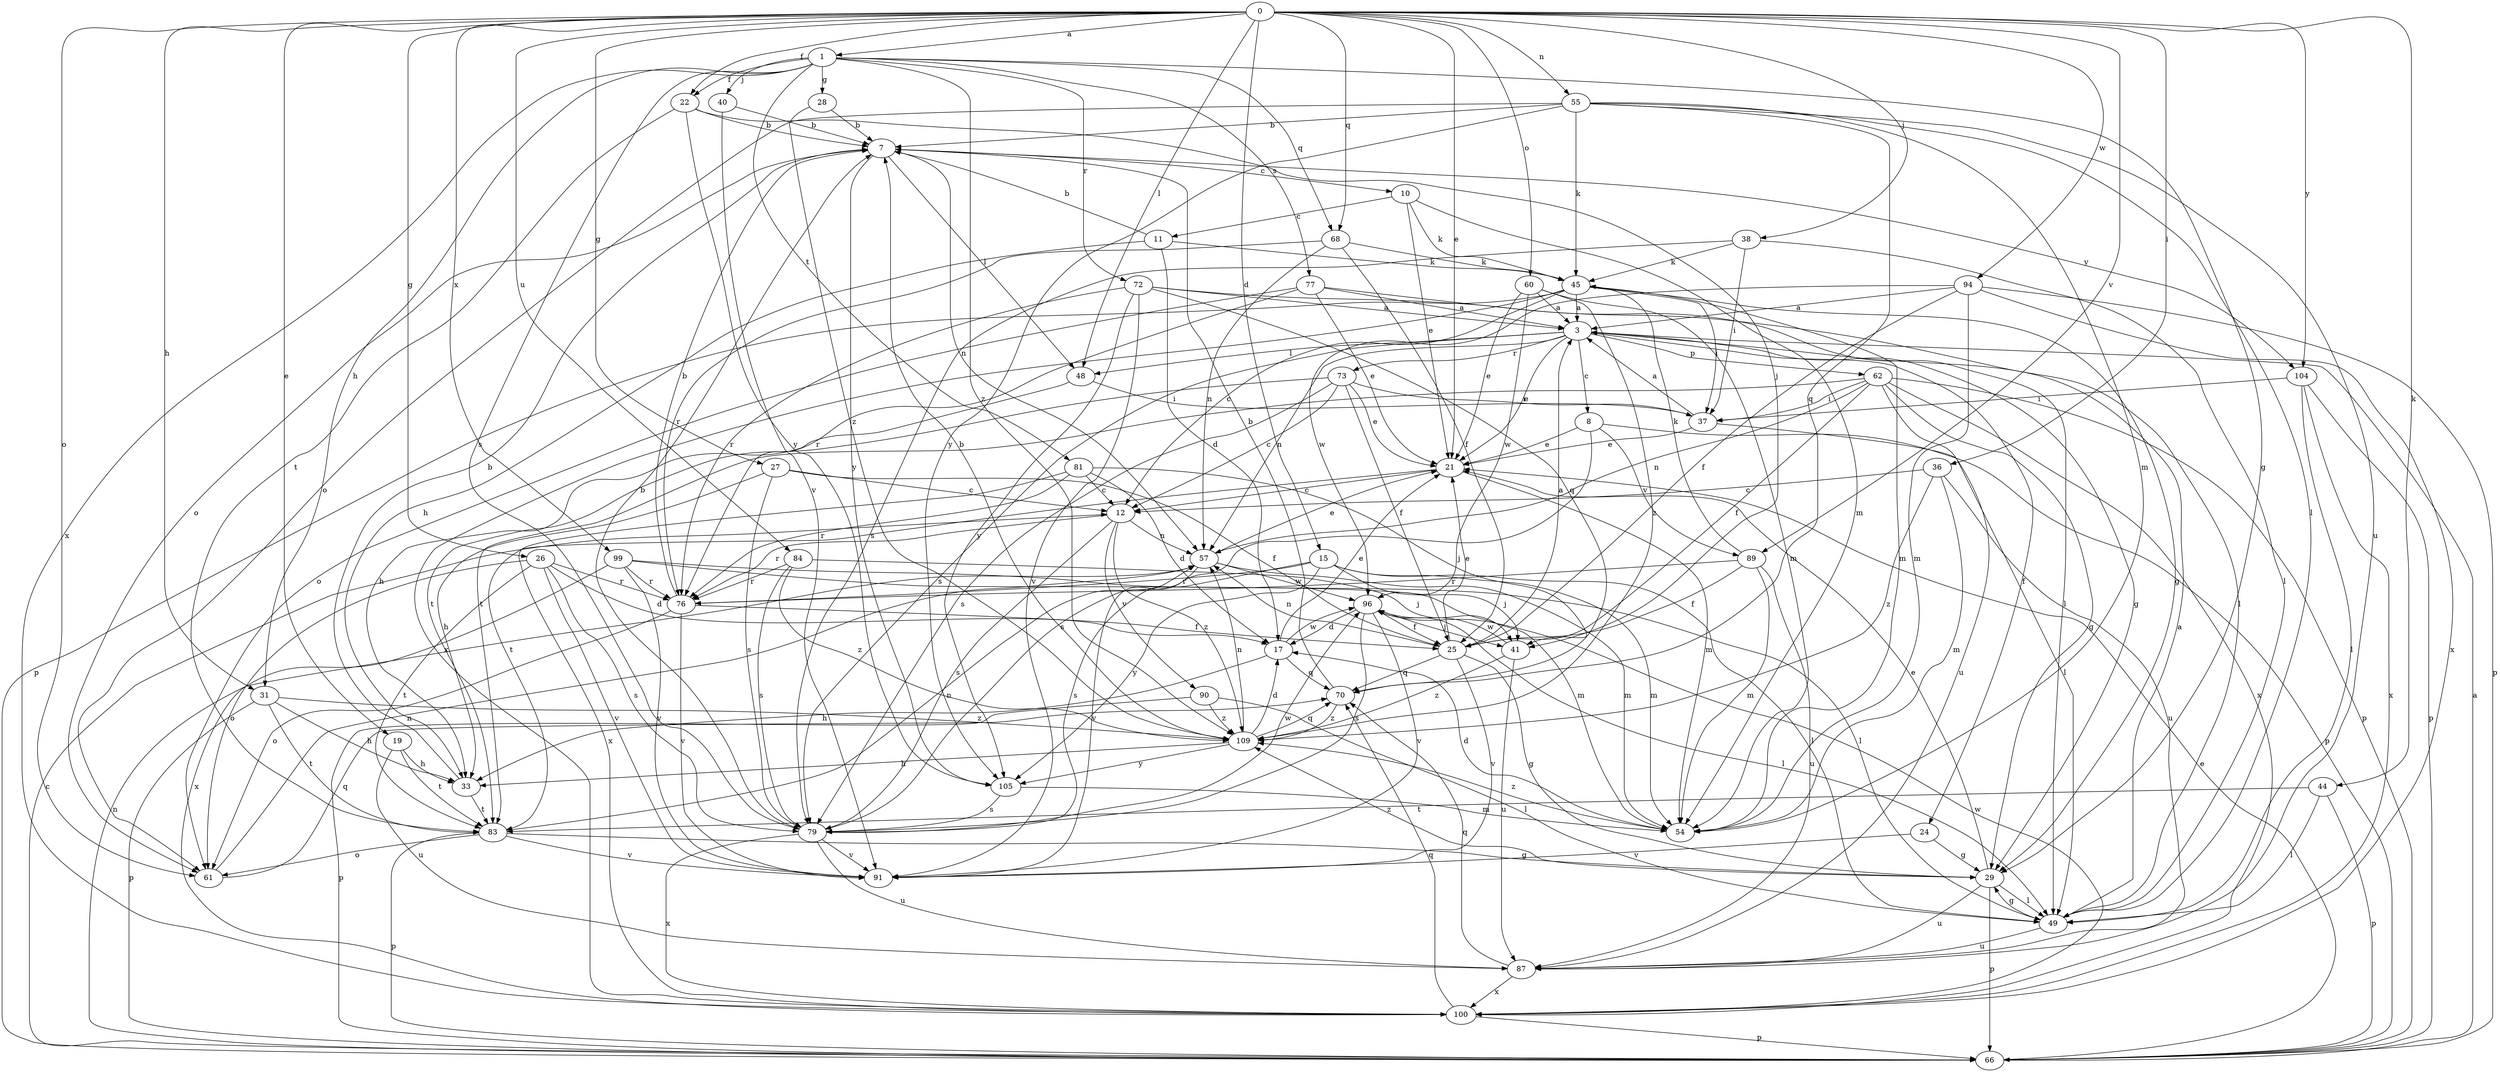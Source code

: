 strict digraph  {
0;
1;
3;
7;
8;
10;
11;
12;
15;
17;
19;
21;
22;
24;
25;
26;
27;
28;
29;
31;
33;
36;
37;
38;
40;
41;
44;
45;
48;
49;
54;
55;
57;
60;
61;
62;
66;
68;
70;
72;
73;
76;
77;
79;
81;
83;
84;
87;
89;
90;
91;
94;
96;
99;
100;
104;
105;
109;
0 -> 1  [label=a];
0 -> 15  [label=d];
0 -> 19  [label=e];
0 -> 21  [label=e];
0 -> 22  [label=f];
0 -> 26  [label=g];
0 -> 27  [label=g];
0 -> 31  [label=h];
0 -> 36  [label=i];
0 -> 38  [label=j];
0 -> 44  [label=k];
0 -> 48  [label=l];
0 -> 55  [label=n];
0 -> 60  [label=o];
0 -> 61  [label=o];
0 -> 68  [label=q];
0 -> 84  [label=u];
0 -> 89  [label=v];
0 -> 94  [label=w];
0 -> 99  [label=x];
0 -> 104  [label=y];
1 -> 22  [label=f];
1 -> 28  [label=g];
1 -> 29  [label=g];
1 -> 31  [label=h];
1 -> 40  [label=j];
1 -> 68  [label=q];
1 -> 72  [label=r];
1 -> 77  [label=s];
1 -> 79  [label=s];
1 -> 81  [label=t];
1 -> 100  [label=x];
1 -> 109  [label=z];
3 -> 8  [label=c];
3 -> 21  [label=e];
3 -> 24  [label=f];
3 -> 29  [label=g];
3 -> 48  [label=l];
3 -> 57  [label=n];
3 -> 62  [label=p];
3 -> 73  [label=r];
3 -> 79  [label=s];
7 -> 10  [label=c];
7 -> 48  [label=l];
7 -> 57  [label=n];
7 -> 61  [label=o];
7 -> 104  [label=y];
7 -> 105  [label=y];
8 -> 21  [label=e];
8 -> 66  [label=p];
8 -> 79  [label=s];
8 -> 89  [label=v];
10 -> 11  [label=c];
10 -> 21  [label=e];
10 -> 45  [label=k];
10 -> 54  [label=m];
11 -> 7  [label=b];
11 -> 17  [label=d];
11 -> 33  [label=h];
11 -> 45  [label=k];
12 -> 57  [label=n];
12 -> 76  [label=r];
12 -> 79  [label=s];
12 -> 90  [label=v];
12 -> 109  [label=z];
15 -> 41  [label=j];
15 -> 49  [label=l];
15 -> 54  [label=m];
15 -> 76  [label=r];
15 -> 79  [label=s];
15 -> 105  [label=y];
17 -> 21  [label=e];
17 -> 33  [label=h];
17 -> 70  [label=q];
17 -> 96  [label=w];
19 -> 33  [label=h];
19 -> 83  [label=t];
19 -> 87  [label=u];
21 -> 12  [label=c];
21 -> 54  [label=m];
21 -> 83  [label=t];
22 -> 7  [label=b];
22 -> 41  [label=j];
22 -> 83  [label=t];
22 -> 105  [label=y];
24 -> 29  [label=g];
24 -> 91  [label=v];
25 -> 3  [label=a];
25 -> 21  [label=e];
25 -> 29  [label=g];
25 -> 57  [label=n];
25 -> 70  [label=q];
25 -> 91  [label=v];
26 -> 17  [label=d];
26 -> 61  [label=o];
26 -> 76  [label=r];
26 -> 79  [label=s];
26 -> 83  [label=t];
26 -> 91  [label=v];
27 -> 12  [label=c];
27 -> 25  [label=f];
27 -> 33  [label=h];
27 -> 79  [label=s];
28 -> 7  [label=b];
28 -> 109  [label=z];
29 -> 21  [label=e];
29 -> 49  [label=l];
29 -> 66  [label=p];
29 -> 87  [label=u];
29 -> 109  [label=z];
31 -> 33  [label=h];
31 -> 66  [label=p];
31 -> 83  [label=t];
31 -> 109  [label=z];
33 -> 7  [label=b];
33 -> 83  [label=t];
36 -> 12  [label=c];
36 -> 54  [label=m];
36 -> 87  [label=u];
36 -> 109  [label=z];
37 -> 3  [label=a];
37 -> 21  [label=e];
37 -> 49  [label=l];
38 -> 37  [label=i];
38 -> 45  [label=k];
38 -> 49  [label=l];
38 -> 79  [label=s];
40 -> 7  [label=b];
40 -> 91  [label=v];
41 -> 87  [label=u];
41 -> 96  [label=w];
41 -> 109  [label=z];
44 -> 49  [label=l];
44 -> 66  [label=p];
44 -> 83  [label=t];
45 -> 3  [label=a];
45 -> 12  [label=c];
45 -> 29  [label=g];
45 -> 37  [label=i];
45 -> 54  [label=m];
45 -> 66  [label=p];
45 -> 100  [label=x];
48 -> 33  [label=h];
48 -> 37  [label=i];
49 -> 3  [label=a];
49 -> 29  [label=g];
49 -> 87  [label=u];
54 -> 17  [label=d];
54 -> 109  [label=z];
55 -> 7  [label=b];
55 -> 45  [label=k];
55 -> 49  [label=l];
55 -> 54  [label=m];
55 -> 61  [label=o];
55 -> 70  [label=q];
55 -> 87  [label=u];
55 -> 105  [label=y];
57 -> 21  [label=e];
57 -> 54  [label=m];
57 -> 91  [label=v];
57 -> 96  [label=w];
60 -> 3  [label=a];
60 -> 21  [label=e];
60 -> 54  [label=m];
60 -> 96  [label=w];
60 -> 109  [label=z];
61 -> 57  [label=n];
61 -> 70  [label=q];
62 -> 25  [label=f];
62 -> 29  [label=g];
62 -> 37  [label=i];
62 -> 57  [label=n];
62 -> 66  [label=p];
62 -> 83  [label=t];
62 -> 87  [label=u];
62 -> 100  [label=x];
66 -> 3  [label=a];
66 -> 12  [label=c];
66 -> 21  [label=e];
66 -> 57  [label=n];
68 -> 25  [label=f];
68 -> 45  [label=k];
68 -> 57  [label=n];
68 -> 76  [label=r];
70 -> 7  [label=b];
70 -> 109  [label=z];
72 -> 3  [label=a];
72 -> 49  [label=l];
72 -> 70  [label=q];
72 -> 76  [label=r];
72 -> 91  [label=v];
72 -> 105  [label=y];
73 -> 12  [label=c];
73 -> 21  [label=e];
73 -> 25  [label=f];
73 -> 37  [label=i];
73 -> 79  [label=s];
73 -> 83  [label=t];
76 -> 7  [label=b];
76 -> 25  [label=f];
76 -> 61  [label=o];
76 -> 91  [label=v];
77 -> 3  [label=a];
77 -> 21  [label=e];
77 -> 49  [label=l];
77 -> 61  [label=o];
77 -> 76  [label=r];
79 -> 7  [label=b];
79 -> 87  [label=u];
79 -> 91  [label=v];
79 -> 96  [label=w];
79 -> 100  [label=x];
81 -> 12  [label=c];
81 -> 17  [label=d];
81 -> 41  [label=j];
81 -> 76  [label=r];
81 -> 100  [label=x];
83 -> 29  [label=g];
83 -> 57  [label=n];
83 -> 61  [label=o];
83 -> 66  [label=p];
83 -> 91  [label=v];
84 -> 41  [label=j];
84 -> 76  [label=r];
84 -> 79  [label=s];
84 -> 109  [label=z];
87 -> 70  [label=q];
87 -> 100  [label=x];
89 -> 25  [label=f];
89 -> 45  [label=k];
89 -> 54  [label=m];
89 -> 76  [label=r];
89 -> 87  [label=u];
90 -> 49  [label=l];
90 -> 66  [label=p];
90 -> 109  [label=z];
94 -> 3  [label=a];
94 -> 25  [label=f];
94 -> 54  [label=m];
94 -> 66  [label=p];
94 -> 96  [label=w];
94 -> 100  [label=x];
96 -> 17  [label=d];
96 -> 25  [label=f];
96 -> 41  [label=j];
96 -> 49  [label=l];
96 -> 79  [label=s];
96 -> 91  [label=v];
99 -> 49  [label=l];
99 -> 54  [label=m];
99 -> 76  [label=r];
99 -> 91  [label=v];
99 -> 100  [label=x];
100 -> 66  [label=p];
100 -> 70  [label=q];
100 -> 96  [label=w];
104 -> 37  [label=i];
104 -> 49  [label=l];
104 -> 66  [label=p];
104 -> 100  [label=x];
105 -> 54  [label=m];
105 -> 79  [label=s];
109 -> 7  [label=b];
109 -> 17  [label=d];
109 -> 33  [label=h];
109 -> 57  [label=n];
109 -> 70  [label=q];
109 -> 105  [label=y];
}
